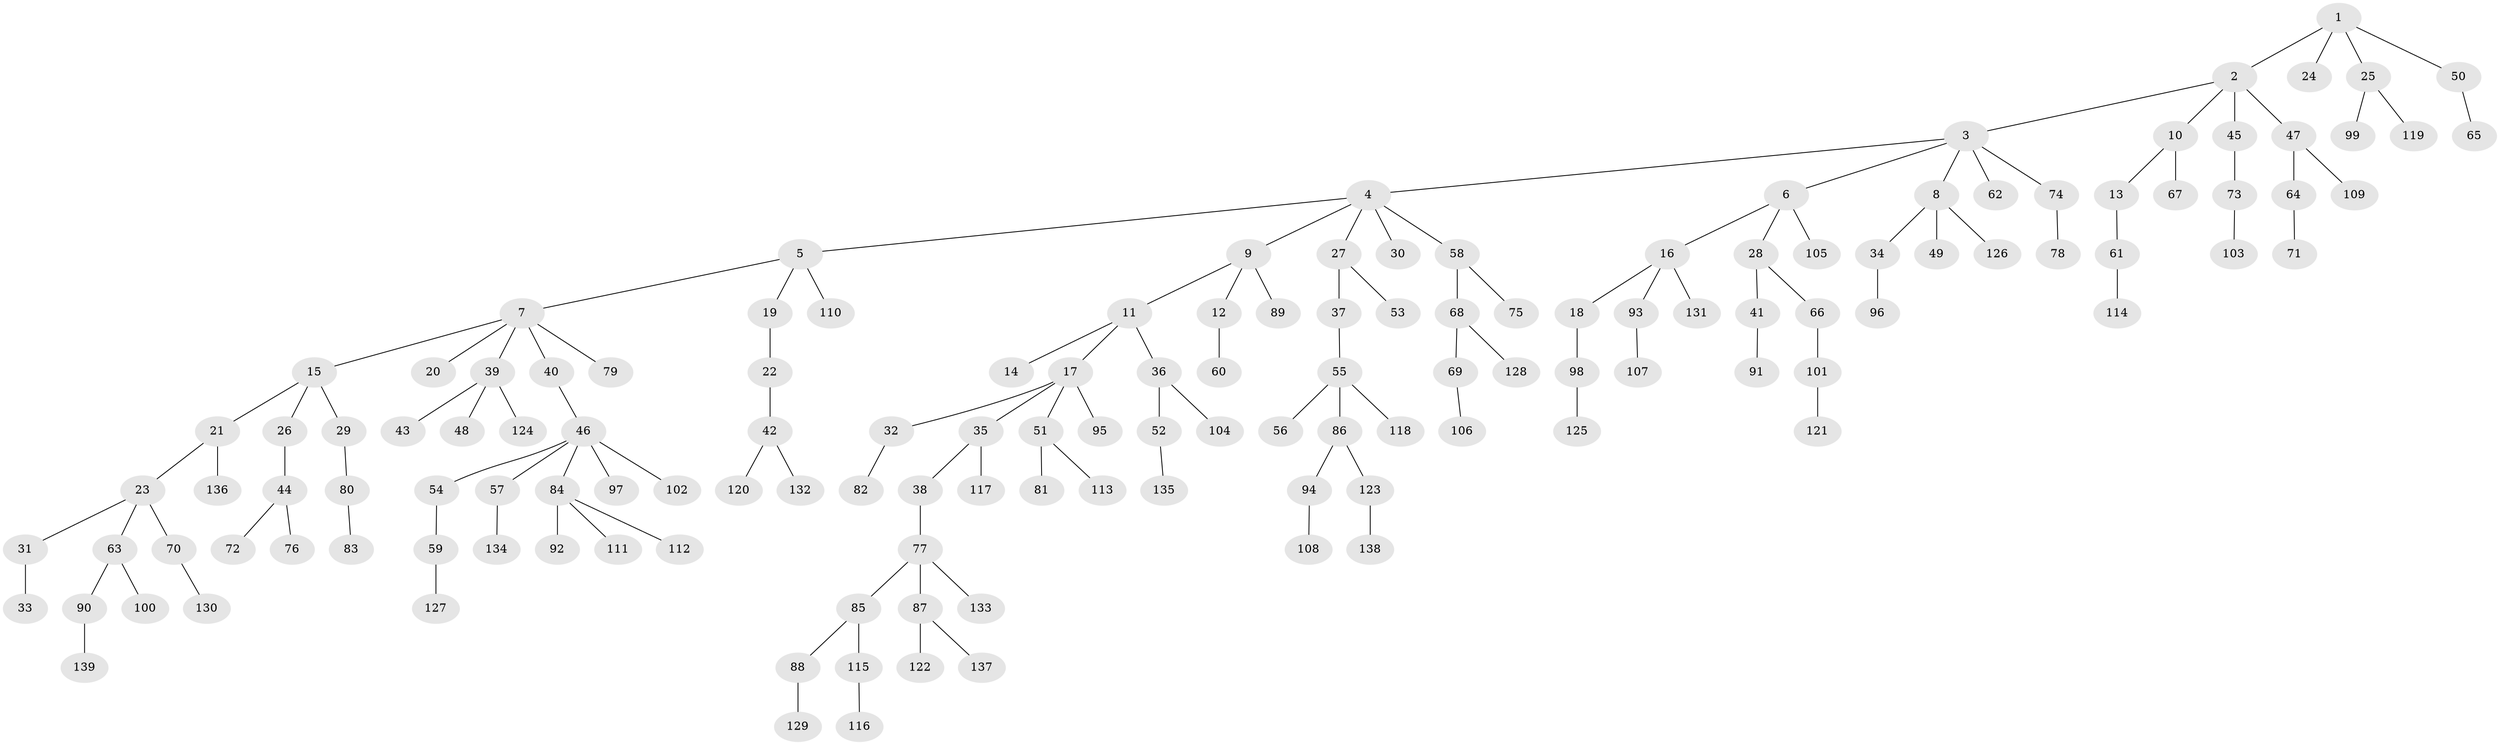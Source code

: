 // Generated by graph-tools (version 1.1) at 2025/11/02/27/25 16:11:25]
// undirected, 139 vertices, 138 edges
graph export_dot {
graph [start="1"]
  node [color=gray90,style=filled];
  1;
  2;
  3;
  4;
  5;
  6;
  7;
  8;
  9;
  10;
  11;
  12;
  13;
  14;
  15;
  16;
  17;
  18;
  19;
  20;
  21;
  22;
  23;
  24;
  25;
  26;
  27;
  28;
  29;
  30;
  31;
  32;
  33;
  34;
  35;
  36;
  37;
  38;
  39;
  40;
  41;
  42;
  43;
  44;
  45;
  46;
  47;
  48;
  49;
  50;
  51;
  52;
  53;
  54;
  55;
  56;
  57;
  58;
  59;
  60;
  61;
  62;
  63;
  64;
  65;
  66;
  67;
  68;
  69;
  70;
  71;
  72;
  73;
  74;
  75;
  76;
  77;
  78;
  79;
  80;
  81;
  82;
  83;
  84;
  85;
  86;
  87;
  88;
  89;
  90;
  91;
  92;
  93;
  94;
  95;
  96;
  97;
  98;
  99;
  100;
  101;
  102;
  103;
  104;
  105;
  106;
  107;
  108;
  109;
  110;
  111;
  112;
  113;
  114;
  115;
  116;
  117;
  118;
  119;
  120;
  121;
  122;
  123;
  124;
  125;
  126;
  127;
  128;
  129;
  130;
  131;
  132;
  133;
  134;
  135;
  136;
  137;
  138;
  139;
  1 -- 2;
  1 -- 24;
  1 -- 25;
  1 -- 50;
  2 -- 3;
  2 -- 10;
  2 -- 45;
  2 -- 47;
  3 -- 4;
  3 -- 6;
  3 -- 8;
  3 -- 62;
  3 -- 74;
  4 -- 5;
  4 -- 9;
  4 -- 27;
  4 -- 30;
  4 -- 58;
  5 -- 7;
  5 -- 19;
  5 -- 110;
  6 -- 16;
  6 -- 28;
  6 -- 105;
  7 -- 15;
  7 -- 20;
  7 -- 39;
  7 -- 40;
  7 -- 79;
  8 -- 34;
  8 -- 49;
  8 -- 126;
  9 -- 11;
  9 -- 12;
  9 -- 89;
  10 -- 13;
  10 -- 67;
  11 -- 14;
  11 -- 17;
  11 -- 36;
  12 -- 60;
  13 -- 61;
  15 -- 21;
  15 -- 26;
  15 -- 29;
  16 -- 18;
  16 -- 93;
  16 -- 131;
  17 -- 32;
  17 -- 35;
  17 -- 51;
  17 -- 95;
  18 -- 98;
  19 -- 22;
  21 -- 23;
  21 -- 136;
  22 -- 42;
  23 -- 31;
  23 -- 63;
  23 -- 70;
  25 -- 99;
  25 -- 119;
  26 -- 44;
  27 -- 37;
  27 -- 53;
  28 -- 41;
  28 -- 66;
  29 -- 80;
  31 -- 33;
  32 -- 82;
  34 -- 96;
  35 -- 38;
  35 -- 117;
  36 -- 52;
  36 -- 104;
  37 -- 55;
  38 -- 77;
  39 -- 43;
  39 -- 48;
  39 -- 124;
  40 -- 46;
  41 -- 91;
  42 -- 120;
  42 -- 132;
  44 -- 72;
  44 -- 76;
  45 -- 73;
  46 -- 54;
  46 -- 57;
  46 -- 84;
  46 -- 97;
  46 -- 102;
  47 -- 64;
  47 -- 109;
  50 -- 65;
  51 -- 81;
  51 -- 113;
  52 -- 135;
  54 -- 59;
  55 -- 56;
  55 -- 86;
  55 -- 118;
  57 -- 134;
  58 -- 68;
  58 -- 75;
  59 -- 127;
  61 -- 114;
  63 -- 90;
  63 -- 100;
  64 -- 71;
  66 -- 101;
  68 -- 69;
  68 -- 128;
  69 -- 106;
  70 -- 130;
  73 -- 103;
  74 -- 78;
  77 -- 85;
  77 -- 87;
  77 -- 133;
  80 -- 83;
  84 -- 92;
  84 -- 111;
  84 -- 112;
  85 -- 88;
  85 -- 115;
  86 -- 94;
  86 -- 123;
  87 -- 122;
  87 -- 137;
  88 -- 129;
  90 -- 139;
  93 -- 107;
  94 -- 108;
  98 -- 125;
  101 -- 121;
  115 -- 116;
  123 -- 138;
}
